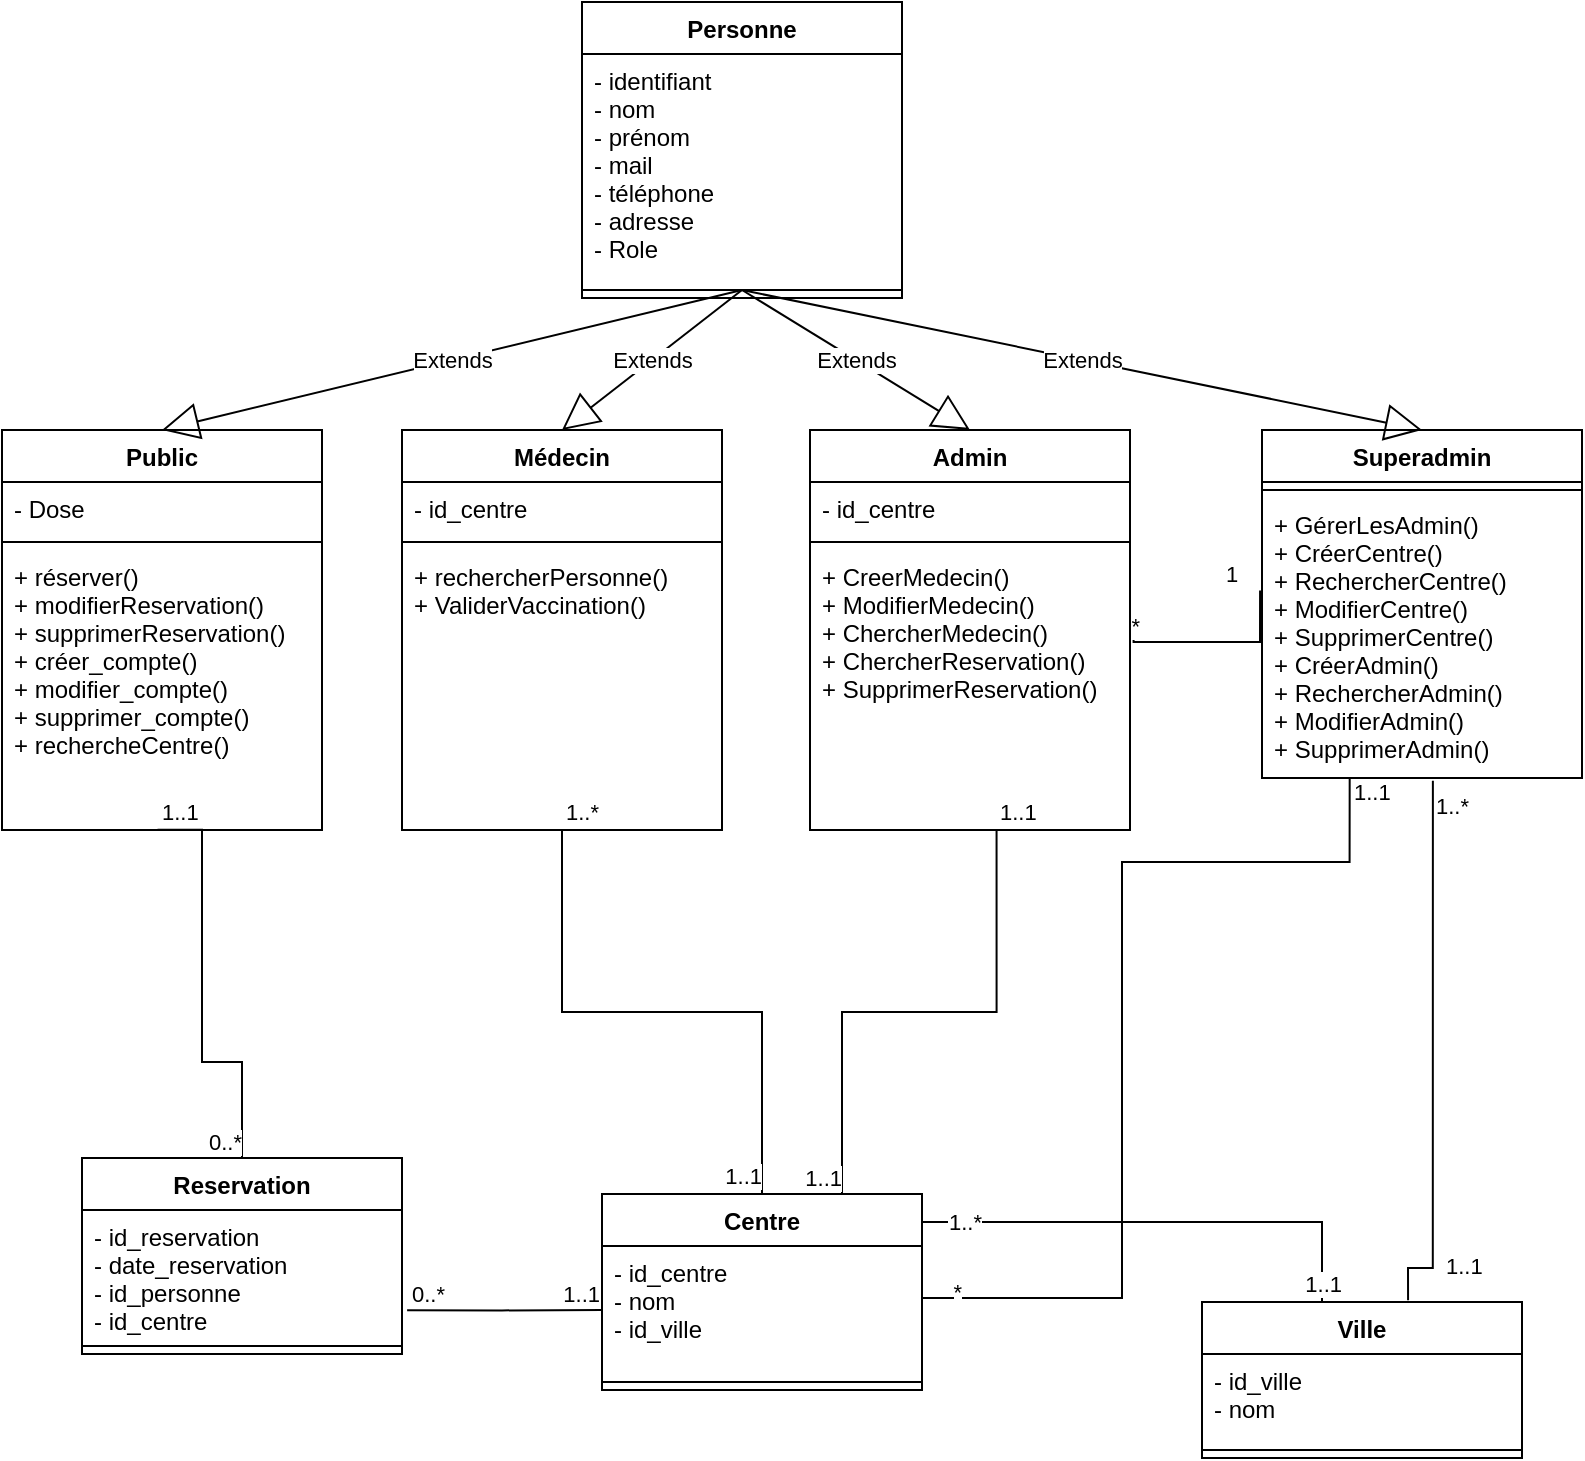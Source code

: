 <mxfile version="20.3.6" type="device"><diagram id="s1yj-6352PyQnGWM_h4F" name="Page-1"><mxGraphModel dx="1220" dy="644" grid="1" gridSize="10" guides="1" tooltips="1" connect="1" arrows="1" fold="1" page="1" pageScale="1" pageWidth="827" pageHeight="1169" math="0" shadow="0"><root><mxCell id="0"/><mxCell id="1" parent="0"/><mxCell id="vnBQsCPQYMxOP7YtOWwB-1" value="Centre" style="swimlane;fontStyle=1;align=center;verticalAlign=top;childLayout=stackLayout;horizontal=1;startSize=26;horizontalStack=0;resizeParent=1;resizeParentMax=0;resizeLast=0;collapsible=1;marginBottom=0;" vertex="1" parent="1"><mxGeometry x="310" y="726" width="160" height="98" as="geometry"/></mxCell><mxCell id="vnBQsCPQYMxOP7YtOWwB-2" value="- id_centre&#10;- nom&#10;- id_ville" style="text;strokeColor=none;fillColor=none;align=left;verticalAlign=top;spacingLeft=4;spacingRight=4;overflow=hidden;rotatable=0;points=[[0,0.5],[1,0.5]];portConstraint=eastwest;" vertex="1" parent="vnBQsCPQYMxOP7YtOWwB-1"><mxGeometry y="26" width="160" height="64" as="geometry"/></mxCell><mxCell id="vnBQsCPQYMxOP7YtOWwB-3" value="" style="line;strokeWidth=1;fillColor=none;align=left;verticalAlign=middle;spacingTop=-1;spacingLeft=3;spacingRight=3;rotatable=0;labelPosition=right;points=[];portConstraint=eastwest;strokeColor=inherit;" vertex="1" parent="vnBQsCPQYMxOP7YtOWwB-1"><mxGeometry y="90" width="160" height="8" as="geometry"/></mxCell><mxCell id="vnBQsCPQYMxOP7YtOWwB-13" value="Personne" style="swimlane;fontStyle=1;align=center;verticalAlign=top;childLayout=stackLayout;horizontal=1;startSize=26;horizontalStack=0;resizeParent=1;resizeParentMax=0;resizeLast=0;collapsible=1;marginBottom=0;" vertex="1" parent="1"><mxGeometry x="300" y="130" width="160" height="148" as="geometry"/></mxCell><mxCell id="vnBQsCPQYMxOP7YtOWwB-14" value="- identifiant&#10;- nom&#10;- prénom&#10;- mail&#10;- téléphone&#10;- adresse&#10;- Role" style="text;strokeColor=none;fillColor=none;align=left;verticalAlign=top;spacingLeft=4;spacingRight=4;overflow=hidden;rotatable=0;points=[[0,0.5],[1,0.5]];portConstraint=eastwest;" vertex="1" parent="vnBQsCPQYMxOP7YtOWwB-13"><mxGeometry y="26" width="160" height="114" as="geometry"/></mxCell><mxCell id="vnBQsCPQYMxOP7YtOWwB-15" value="" style="line;strokeWidth=1;fillColor=none;align=left;verticalAlign=middle;spacingTop=-1;spacingLeft=3;spacingRight=3;rotatable=0;labelPosition=right;points=[];portConstraint=eastwest;strokeColor=inherit;" vertex="1" parent="vnBQsCPQYMxOP7YtOWwB-13"><mxGeometry y="140" width="160" height="8" as="geometry"/></mxCell><mxCell id="vnBQsCPQYMxOP7YtOWwB-17" value="Ville" style="swimlane;fontStyle=1;align=center;verticalAlign=top;childLayout=stackLayout;horizontal=1;startSize=26;horizontalStack=0;resizeParent=1;resizeParentMax=0;resizeLast=0;collapsible=1;marginBottom=0;" vertex="1" parent="1"><mxGeometry x="610" y="780" width="160" height="78" as="geometry"/></mxCell><mxCell id="vnBQsCPQYMxOP7YtOWwB-18" value="- id_ville&#10;- nom" style="text;strokeColor=none;fillColor=none;align=left;verticalAlign=top;spacingLeft=4;spacingRight=4;overflow=hidden;rotatable=0;points=[[0,0.5],[1,0.5]];portConstraint=eastwest;" vertex="1" parent="vnBQsCPQYMxOP7YtOWwB-17"><mxGeometry y="26" width="160" height="44" as="geometry"/></mxCell><mxCell id="vnBQsCPQYMxOP7YtOWwB-19" value="" style="line;strokeWidth=1;fillColor=none;align=left;verticalAlign=middle;spacingTop=-1;spacingLeft=3;spacingRight=3;rotatable=0;labelPosition=right;points=[];portConstraint=eastwest;strokeColor=inherit;" vertex="1" parent="vnBQsCPQYMxOP7YtOWwB-17"><mxGeometry y="70" width="160" height="8" as="geometry"/></mxCell><mxCell id="vnBQsCPQYMxOP7YtOWwB-26" value="Public" style="swimlane;fontStyle=1;align=center;verticalAlign=top;childLayout=stackLayout;horizontal=1;startSize=26;horizontalStack=0;resizeParent=1;resizeParentMax=0;resizeLast=0;collapsible=1;marginBottom=0;" vertex="1" parent="1"><mxGeometry x="10" y="344" width="160" height="200" as="geometry"/></mxCell><mxCell id="vnBQsCPQYMxOP7YtOWwB-27" value="- Dose&#10;" style="text;strokeColor=none;fillColor=none;align=left;verticalAlign=top;spacingLeft=4;spacingRight=4;overflow=hidden;rotatable=0;points=[[0,0.5],[1,0.5]];portConstraint=eastwest;" vertex="1" parent="vnBQsCPQYMxOP7YtOWwB-26"><mxGeometry y="26" width="160" height="26" as="geometry"/></mxCell><mxCell id="vnBQsCPQYMxOP7YtOWwB-28" value="" style="line;strokeWidth=1;fillColor=none;align=left;verticalAlign=middle;spacingTop=-1;spacingLeft=3;spacingRight=3;rotatable=0;labelPosition=right;points=[];portConstraint=eastwest;strokeColor=inherit;" vertex="1" parent="vnBQsCPQYMxOP7YtOWwB-26"><mxGeometry y="52" width="160" height="8" as="geometry"/></mxCell><mxCell id="vnBQsCPQYMxOP7YtOWwB-29" value="+ réserver()&#10;+ modifierReservation()&#10;+ supprimerReservation()&#10;+ créer_compte()&#10;+ modifier_compte()&#10;+ supprimer_compte()&#10;+ rechercheCentre()&#10;" style="text;strokeColor=none;fillColor=none;align=left;verticalAlign=top;spacingLeft=4;spacingRight=4;overflow=hidden;rotatable=0;points=[[0,0.5],[1,0.5]];portConstraint=eastwest;" vertex="1" parent="vnBQsCPQYMxOP7YtOWwB-26"><mxGeometry y="60" width="160" height="140" as="geometry"/></mxCell><mxCell id="vnBQsCPQYMxOP7YtOWwB-30" value="Extends" style="endArrow=block;endSize=16;endFill=0;html=1;rounded=0;entryX=0.5;entryY=0;entryDx=0;entryDy=0;" edge="1" parent="1" target="vnBQsCPQYMxOP7YtOWwB-26"><mxGeometry width="160" relative="1" as="geometry"><mxPoint x="380" y="274" as="sourcePoint"/><mxPoint x="230" y="294" as="targetPoint"/></mxGeometry></mxCell><mxCell id="vnBQsCPQYMxOP7YtOWwB-35" value="Médecin" style="swimlane;fontStyle=1;align=center;verticalAlign=top;childLayout=stackLayout;horizontal=1;startSize=26;horizontalStack=0;resizeParent=1;resizeParentMax=0;resizeLast=0;collapsible=1;marginBottom=0;" vertex="1" parent="1"><mxGeometry x="210" y="344" width="160" height="200" as="geometry"/></mxCell><mxCell id="vnBQsCPQYMxOP7YtOWwB-36" value="- id_centre" style="text;strokeColor=none;fillColor=none;align=left;verticalAlign=top;spacingLeft=4;spacingRight=4;overflow=hidden;rotatable=0;points=[[0,0.5],[1,0.5]];portConstraint=eastwest;" vertex="1" parent="vnBQsCPQYMxOP7YtOWwB-35"><mxGeometry y="26" width="160" height="26" as="geometry"/></mxCell><mxCell id="vnBQsCPQYMxOP7YtOWwB-37" value="" style="line;strokeWidth=1;fillColor=none;align=left;verticalAlign=middle;spacingTop=-1;spacingLeft=3;spacingRight=3;rotatable=0;labelPosition=right;points=[];portConstraint=eastwest;strokeColor=inherit;" vertex="1" parent="vnBQsCPQYMxOP7YtOWwB-35"><mxGeometry y="52" width="160" height="8" as="geometry"/></mxCell><mxCell id="vnBQsCPQYMxOP7YtOWwB-38" value="+ rechercherPersonne()&#10;+ ValiderVaccination()" style="text;strokeColor=none;fillColor=none;align=left;verticalAlign=top;spacingLeft=4;spacingRight=4;overflow=hidden;rotatable=0;points=[[0,0.5],[1,0.5]];portConstraint=eastwest;" vertex="1" parent="vnBQsCPQYMxOP7YtOWwB-35"><mxGeometry y="60" width="160" height="140" as="geometry"/></mxCell><mxCell id="vnBQsCPQYMxOP7YtOWwB-39" value="Admin" style="swimlane;fontStyle=1;align=center;verticalAlign=top;childLayout=stackLayout;horizontal=1;startSize=26;horizontalStack=0;resizeParent=1;resizeParentMax=0;resizeLast=0;collapsible=1;marginBottom=0;" vertex="1" parent="1"><mxGeometry x="414" y="344" width="160" height="200" as="geometry"/></mxCell><mxCell id="vnBQsCPQYMxOP7YtOWwB-40" value="- id_centre" style="text;strokeColor=none;fillColor=none;align=left;verticalAlign=top;spacingLeft=4;spacingRight=4;overflow=hidden;rotatable=0;points=[[0,0.5],[1,0.5]];portConstraint=eastwest;" vertex="1" parent="vnBQsCPQYMxOP7YtOWwB-39"><mxGeometry y="26" width="160" height="26" as="geometry"/></mxCell><mxCell id="vnBQsCPQYMxOP7YtOWwB-41" value="" style="line;strokeWidth=1;fillColor=none;align=left;verticalAlign=middle;spacingTop=-1;spacingLeft=3;spacingRight=3;rotatable=0;labelPosition=right;points=[];portConstraint=eastwest;strokeColor=inherit;" vertex="1" parent="vnBQsCPQYMxOP7YtOWwB-39"><mxGeometry y="52" width="160" height="8" as="geometry"/></mxCell><mxCell id="vnBQsCPQYMxOP7YtOWwB-42" value="+ CreerMedecin()&#10;+ ModifierMedecin()&#10;+ ChercherMedecin()&#10;+ ChercherReservation()&#10;+ SupprimerReservation()" style="text;strokeColor=none;fillColor=none;align=left;verticalAlign=top;spacingLeft=4;spacingRight=4;overflow=hidden;rotatable=0;points=[[0,0.5],[1,0.5]];portConstraint=eastwest;" vertex="1" parent="vnBQsCPQYMxOP7YtOWwB-39"><mxGeometry y="60" width="160" height="140" as="geometry"/></mxCell><mxCell id="vnBQsCPQYMxOP7YtOWwB-43" value="Superadmin" style="swimlane;fontStyle=1;align=center;verticalAlign=top;childLayout=stackLayout;horizontal=1;startSize=26;horizontalStack=0;resizeParent=1;resizeParentMax=0;resizeLast=0;collapsible=1;marginBottom=0;" vertex="1" parent="1"><mxGeometry x="640" y="344" width="160" height="174" as="geometry"/></mxCell><mxCell id="vnBQsCPQYMxOP7YtOWwB-45" value="" style="line;strokeWidth=1;fillColor=none;align=left;verticalAlign=middle;spacingTop=-1;spacingLeft=3;spacingRight=3;rotatable=0;labelPosition=right;points=[];portConstraint=eastwest;strokeColor=inherit;" vertex="1" parent="vnBQsCPQYMxOP7YtOWwB-43"><mxGeometry y="26" width="160" height="8" as="geometry"/></mxCell><mxCell id="vnBQsCPQYMxOP7YtOWwB-46" value="+ GérerLesAdmin()&#10;+ CréerCentre()&#10;+ RechercherCentre()&#10;+ ModifierCentre()&#10;+ SupprimerCentre()&#10;+ CréerAdmin()&#10;+ RechercherAdmin()&#10;+ ModifierAdmin()&#10;+ SupprimerAdmin()" style="text;strokeColor=none;fillColor=none;align=left;verticalAlign=top;spacingLeft=4;spacingRight=4;overflow=hidden;rotatable=0;points=[[0,0.5],[1,0.5]];portConstraint=eastwest;" vertex="1" parent="vnBQsCPQYMxOP7YtOWwB-43"><mxGeometry y="34" width="160" height="140" as="geometry"/></mxCell><mxCell id="vnBQsCPQYMxOP7YtOWwB-48" value="Extends" style="endArrow=block;endSize=16;endFill=0;html=1;rounded=0;entryX=0.5;entryY=0;entryDx=0;entryDy=0;" edge="1" parent="1" target="vnBQsCPQYMxOP7YtOWwB-43"><mxGeometry width="160" relative="1" as="geometry"><mxPoint x="380" y="274" as="sourcePoint"/><mxPoint x="330" y="374" as="targetPoint"/></mxGeometry></mxCell><mxCell id="vnBQsCPQYMxOP7YtOWwB-49" value="Extends" style="endArrow=block;endSize=16;endFill=0;html=1;rounded=0;entryX=0.5;entryY=0;entryDx=0;entryDy=0;" edge="1" parent="1" target="vnBQsCPQYMxOP7YtOWwB-39"><mxGeometry width="160" relative="1" as="geometry"><mxPoint x="380" y="274" as="sourcePoint"/><mxPoint x="670" y="434" as="targetPoint"/></mxGeometry></mxCell><mxCell id="vnBQsCPQYMxOP7YtOWwB-50" value="Extends" style="endArrow=block;endSize=16;endFill=0;html=1;rounded=0;entryX=0.5;entryY=0;entryDx=0;entryDy=0;" edge="1" parent="1" target="vnBQsCPQYMxOP7YtOWwB-35"><mxGeometry width="160" relative="1" as="geometry"><mxPoint x="380" y="274" as="sourcePoint"/><mxPoint x="330" y="374" as="targetPoint"/></mxGeometry></mxCell><mxCell id="vnBQsCPQYMxOP7YtOWwB-51" value="Reservation" style="swimlane;fontStyle=1;align=center;verticalAlign=top;childLayout=stackLayout;horizontal=1;startSize=26;horizontalStack=0;resizeParent=1;resizeParentMax=0;resizeLast=0;collapsible=1;marginBottom=0;" vertex="1" parent="1"><mxGeometry x="50" y="708" width="160" height="98" as="geometry"/></mxCell><mxCell id="vnBQsCPQYMxOP7YtOWwB-52" value="- id_reservation&#10;- date_reservation&#10;- id_personne&#10;- id_centre&#10;" style="text;strokeColor=none;fillColor=none;align=left;verticalAlign=top;spacingLeft=4;spacingRight=4;overflow=hidden;rotatable=0;points=[[0,0.5],[1,0.5]];portConstraint=eastwest;" vertex="1" parent="vnBQsCPQYMxOP7YtOWwB-51"><mxGeometry y="26" width="160" height="64" as="geometry"/></mxCell><mxCell id="vnBQsCPQYMxOP7YtOWwB-53" value="" style="line;strokeWidth=1;fillColor=none;align=left;verticalAlign=middle;spacingTop=-1;spacingLeft=3;spacingRight=3;rotatable=0;labelPosition=right;points=[];portConstraint=eastwest;strokeColor=inherit;" vertex="1" parent="vnBQsCPQYMxOP7YtOWwB-51"><mxGeometry y="90" width="160" height="8" as="geometry"/></mxCell><mxCell id="vnBQsCPQYMxOP7YtOWwB-60" value="" style="endArrow=none;html=1;edgeStyle=orthogonalEdgeStyle;rounded=0;entryX=0.5;entryY=0;entryDx=0;entryDy=0;exitX=0.5;exitY=0.999;exitDx=0;exitDy=0;exitPerimeter=0;" edge="1" parent="1" source="vnBQsCPQYMxOP7YtOWwB-38" target="vnBQsCPQYMxOP7YtOWwB-1"><mxGeometry relative="1" as="geometry"><mxPoint x="360" y="550" as="sourcePoint"/><mxPoint x="470" y="620" as="targetPoint"/></mxGeometry></mxCell><mxCell id="vnBQsCPQYMxOP7YtOWwB-61" value="1..*" style="edgeLabel;resizable=0;html=1;align=left;verticalAlign=bottom;" connectable="0" vertex="1" parent="vnBQsCPQYMxOP7YtOWwB-60"><mxGeometry x="-1" relative="1" as="geometry"/></mxCell><mxCell id="vnBQsCPQYMxOP7YtOWwB-62" value="1..1" style="edgeLabel;resizable=0;html=1;align=right;verticalAlign=bottom;" connectable="0" vertex="1" parent="vnBQsCPQYMxOP7YtOWwB-60"><mxGeometry x="1" relative="1" as="geometry"/></mxCell><mxCell id="vnBQsCPQYMxOP7YtOWwB-63" value="" style="endArrow=none;html=1;edgeStyle=orthogonalEdgeStyle;rounded=0;entryX=1;entryY=0.5;entryDx=0;entryDy=0;exitX=0.5;exitY=0;exitDx=0;exitDy=0;" edge="1" parent="1" source="vnBQsCPQYMxOP7YtOWwB-17" target="vnBQsCPQYMxOP7YtOWwB-2"><mxGeometry relative="1" as="geometry"><mxPoint x="373" y="553.86" as="sourcePoint"/><mxPoint x="450" y="676" as="targetPoint"/><Array as="points"><mxPoint x="670" y="740"/><mxPoint x="470" y="740"/></Array></mxGeometry></mxCell><mxCell id="vnBQsCPQYMxOP7YtOWwB-64" value="1..1" style="edgeLabel;resizable=0;html=1;align=left;verticalAlign=bottom;" connectable="0" vertex="1" parent="vnBQsCPQYMxOP7YtOWwB-63"><mxGeometry x="-1" relative="1" as="geometry"><mxPoint x="40" y="-10" as="offset"/></mxGeometry></mxCell><mxCell id="vnBQsCPQYMxOP7YtOWwB-65" value="1..*" style="edgeLabel;resizable=0;html=1;align=right;verticalAlign=bottom;" connectable="0" vertex="1" parent="vnBQsCPQYMxOP7YtOWwB-63"><mxGeometry x="1" relative="1" as="geometry"><mxPoint x="30" y="-36" as="offset"/></mxGeometry></mxCell><mxCell id="vnBQsCPQYMxOP7YtOWwB-66" value="" style="endArrow=none;html=1;edgeStyle=orthogonalEdgeStyle;rounded=0;exitX=0.583;exitY=0.999;exitDx=0;exitDy=0;exitPerimeter=0;entryX=0.75;entryY=0;entryDx=0;entryDy=0;" edge="1" parent="1" source="vnBQsCPQYMxOP7YtOWwB-42" target="vnBQsCPQYMxOP7YtOWwB-1"><mxGeometry relative="1" as="geometry"><mxPoint x="373" y="553.86" as="sourcePoint"/><mxPoint x="471" y="660" as="targetPoint"/></mxGeometry></mxCell><mxCell id="vnBQsCPQYMxOP7YtOWwB-67" value="1..1" style="edgeLabel;resizable=0;html=1;align=left;verticalAlign=bottom;" connectable="0" vertex="1" parent="vnBQsCPQYMxOP7YtOWwB-66"><mxGeometry x="-1" relative="1" as="geometry"/></mxCell><mxCell id="vnBQsCPQYMxOP7YtOWwB-68" value="1..1" style="edgeLabel;resizable=0;html=1;align=right;verticalAlign=bottom;" connectable="0" vertex="1" parent="vnBQsCPQYMxOP7YtOWwB-66"><mxGeometry x="1" relative="1" as="geometry"/></mxCell><mxCell id="vnBQsCPQYMxOP7YtOWwB-69" value="" style="endArrow=none;html=1;edgeStyle=orthogonalEdgeStyle;rounded=0;entryX=0.5;entryY=0;entryDx=0;entryDy=0;exitX=0.486;exitY=0.999;exitDx=0;exitDy=0;exitPerimeter=0;" edge="1" parent="1" source="vnBQsCPQYMxOP7YtOWwB-29" target="vnBQsCPQYMxOP7YtOWwB-51"><mxGeometry relative="1" as="geometry"><mxPoint x="180" y="570" as="sourcePoint"/><mxPoint x="460" y="686" as="targetPoint"/><Array as="points"><mxPoint x="110" y="544"/><mxPoint x="110" y="660"/><mxPoint x="130" y="660"/></Array></mxGeometry></mxCell><mxCell id="vnBQsCPQYMxOP7YtOWwB-70" value="1..1" style="edgeLabel;resizable=0;html=1;align=left;verticalAlign=bottom;" connectable="0" vertex="1" parent="vnBQsCPQYMxOP7YtOWwB-69"><mxGeometry x="-1" relative="1" as="geometry"/></mxCell><mxCell id="vnBQsCPQYMxOP7YtOWwB-71" value="0..*" style="edgeLabel;resizable=0;html=1;align=right;verticalAlign=bottom;" connectable="0" vertex="1" parent="vnBQsCPQYMxOP7YtOWwB-69"><mxGeometry x="1" relative="1" as="geometry"/></mxCell><mxCell id="vnBQsCPQYMxOP7YtOWwB-72" value="" style="endArrow=none;html=1;edgeStyle=orthogonalEdgeStyle;rounded=0;exitX=1.016;exitY=0.784;exitDx=0;exitDy=0;exitPerimeter=0;entryX=0;entryY=0.5;entryDx=0;entryDy=0;" edge="1" parent="1" source="vnBQsCPQYMxOP7YtOWwB-52" target="vnBQsCPQYMxOP7YtOWwB-2"><mxGeometry relative="1" as="geometry"><mxPoint x="393" y="573.86" as="sourcePoint"/><mxPoint x="340" y="640" as="targetPoint"/></mxGeometry></mxCell><mxCell id="vnBQsCPQYMxOP7YtOWwB-73" value="0..*" style="edgeLabel;resizable=0;html=1;align=left;verticalAlign=bottom;" connectable="0" vertex="1" parent="vnBQsCPQYMxOP7YtOWwB-72"><mxGeometry x="-1" relative="1" as="geometry"/></mxCell><mxCell id="vnBQsCPQYMxOP7YtOWwB-74" value="1..1" style="edgeLabel;resizable=0;html=1;align=right;verticalAlign=bottom;" connectable="0" vertex="1" parent="vnBQsCPQYMxOP7YtOWwB-72"><mxGeometry x="1" relative="1" as="geometry"/></mxCell><mxCell id="vnBQsCPQYMxOP7YtOWwB-75" value="" style="endArrow=none;html=1;edgeStyle=orthogonalEdgeStyle;rounded=0;exitX=0.534;exitY=1.01;exitDx=0;exitDy=0;exitPerimeter=0;entryX=0.644;entryY=-0.012;entryDx=0;entryDy=0;entryPerimeter=0;" edge="1" parent="1" source="vnBQsCPQYMxOP7YtOWwB-46" target="vnBQsCPQYMxOP7YtOWwB-17"><mxGeometry relative="1" as="geometry"><mxPoint x="620" y="584.5" as="sourcePoint"/><mxPoint x="705" y="690" as="targetPoint"/><Array as="points"><mxPoint x="725" y="763"/><mxPoint x="713" y="763"/></Array></mxGeometry></mxCell><mxCell id="vnBQsCPQYMxOP7YtOWwB-76" value="1..*" style="edgeLabel;resizable=0;html=1;align=left;verticalAlign=bottom;" connectable="0" vertex="1" parent="vnBQsCPQYMxOP7YtOWwB-75"><mxGeometry x="-1" relative="1" as="geometry"><mxPoint y="21" as="offset"/></mxGeometry></mxCell><mxCell id="vnBQsCPQYMxOP7YtOWwB-77" value="1..1" style="edgeLabel;resizable=0;html=1;align=right;verticalAlign=bottom;" connectable="0" vertex="1" parent="vnBQsCPQYMxOP7YtOWwB-75"><mxGeometry x="1" relative="1" as="geometry"><mxPoint x="-33" y="1" as="offset"/></mxGeometry></mxCell><mxCell id="vnBQsCPQYMxOP7YtOWwB-83" value="" style="endArrow=none;html=1;edgeStyle=orthogonalEdgeStyle;rounded=0;entryX=1;entryY=0.5;entryDx=0;entryDy=0;exitX=0.274;exitY=1.004;exitDx=0;exitDy=0;exitPerimeter=0;" edge="1" parent="1" source="vnBQsCPQYMxOP7YtOWwB-46" target="vnBQsCPQYMxOP7YtOWwB-2"><mxGeometry relative="1" as="geometry"><mxPoint x="413" y="593.86" as="sourcePoint"/><mxPoint x="490" y="716" as="targetPoint"/><Array as="points"><mxPoint x="684" y="560"/><mxPoint x="570" y="560"/><mxPoint x="570" y="778"/><mxPoint x="470" y="778"/></Array></mxGeometry></mxCell><mxCell id="vnBQsCPQYMxOP7YtOWwB-84" value="1..1" style="edgeLabel;resizable=0;html=1;align=left;verticalAlign=bottom;" connectable="0" vertex="1" parent="vnBQsCPQYMxOP7YtOWwB-83"><mxGeometry x="-1" relative="1" as="geometry"><mxPoint y="15" as="offset"/></mxGeometry></mxCell><mxCell id="vnBQsCPQYMxOP7YtOWwB-85" value="*" style="edgeLabel;resizable=0;html=1;align=right;verticalAlign=bottom;" connectable="0" vertex="1" parent="vnBQsCPQYMxOP7YtOWwB-83"><mxGeometry x="1" relative="1" as="geometry"><mxPoint x="20" as="offset"/></mxGeometry></mxCell><mxCell id="vnBQsCPQYMxOP7YtOWwB-86" value="" style="endArrow=none;html=1;edgeStyle=orthogonalEdgeStyle;rounded=0;entryX=1.011;entryY=0.307;entryDx=0;entryDy=0;exitX=-0.006;exitY=0.33;exitDx=0;exitDy=0;exitPerimeter=0;entryPerimeter=0;" edge="1" parent="1" source="vnBQsCPQYMxOP7YtOWwB-46" target="vnBQsCPQYMxOP7YtOWwB-42"><mxGeometry relative="1" as="geometry"><mxPoint x="500" y="590" as="sourcePoint"/><mxPoint x="500" y="726" as="targetPoint"/><Array as="points"><mxPoint x="576" y="450"/></Array></mxGeometry></mxCell><mxCell id="vnBQsCPQYMxOP7YtOWwB-87" value="1" style="edgeLabel;resizable=0;html=1;align=left;verticalAlign=bottom;" connectable="0" vertex="1" parent="vnBQsCPQYMxOP7YtOWwB-86"><mxGeometry x="-1" relative="1" as="geometry"><mxPoint x="-19" as="offset"/></mxGeometry></mxCell><mxCell id="vnBQsCPQYMxOP7YtOWwB-88" value="*" style="edgeLabel;resizable=0;html=1;align=right;verticalAlign=bottom;" connectable="0" vertex="1" parent="vnBQsCPQYMxOP7YtOWwB-86"><mxGeometry x="1" relative="1" as="geometry"><mxPoint x="4" y="3" as="offset"/></mxGeometry></mxCell></root></mxGraphModel></diagram></mxfile>